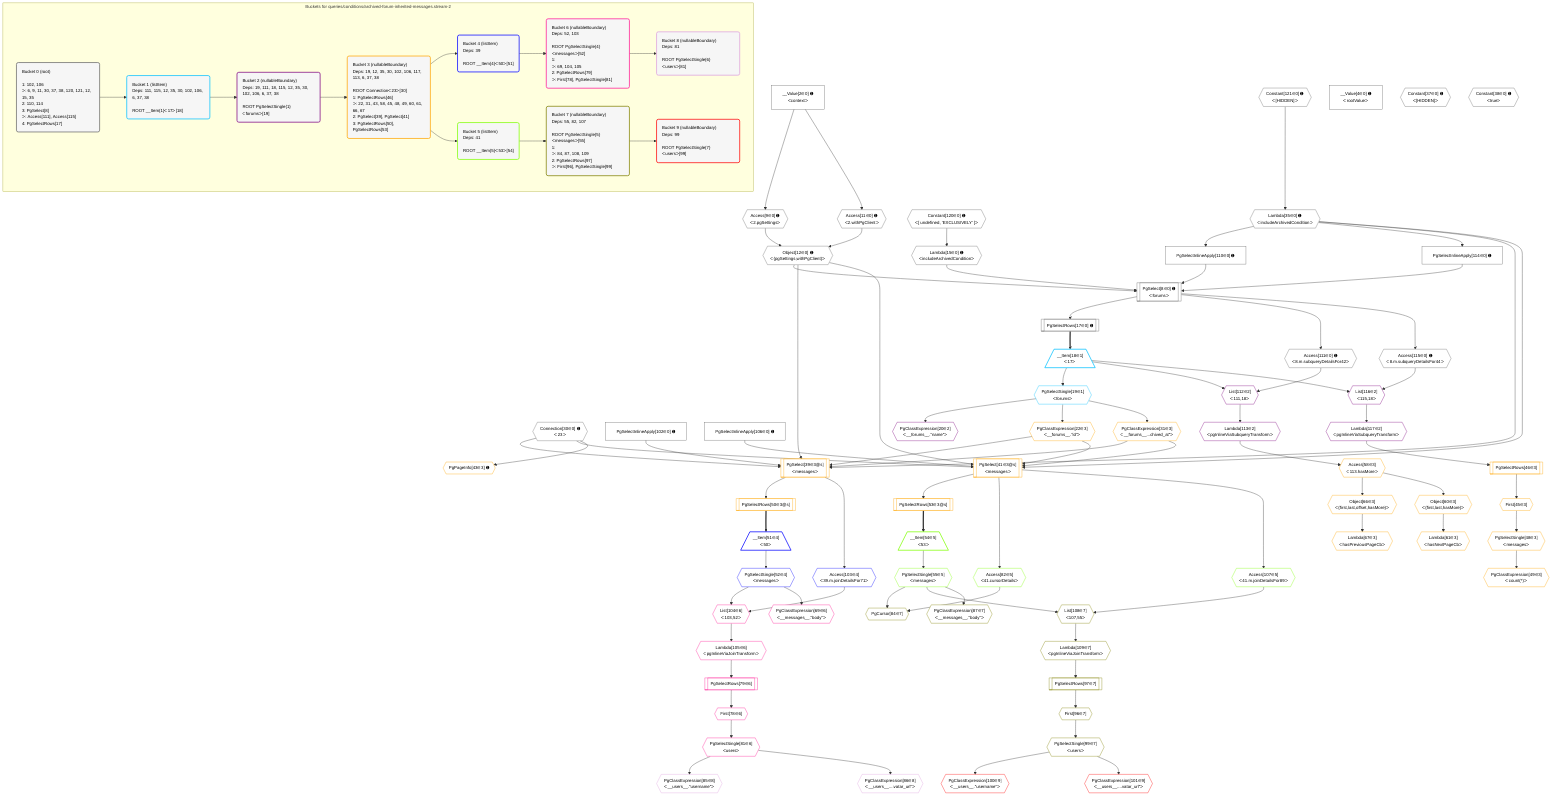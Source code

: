 %%{init: {'themeVariables': { 'fontSize': '12px'}}}%%
graph TD
    classDef path fill:#eee,stroke:#000,color:#000
    classDef plan fill:#fff,stroke-width:1px,color:#000
    classDef itemplan fill:#fff,stroke-width:2px,color:#000
    classDef unbatchedplan fill:#dff,stroke-width:1px,color:#000
    classDef sideeffectplan fill:#fcc,stroke-width:2px,color:#000
    classDef bucket fill:#f6f6f6,color:#000,stroke-width:2px,text-align:left

    subgraph "Buckets for queries/conditions/archived-forum-inherited-messages.stream-2"
    Bucket0("Bucket 0 (root)<br /><br />1: 102, 106<br />ᐳ: 6, 9, 11, 30, 37, 38, 120, 121, 12, 15, 35<br />2: 110, 114<br />3: PgSelect[8]<br />ᐳ: Access[111], Access[115]<br />4: PgSelectRows[17]"):::bucket
    Bucket1("Bucket 1 (listItem)<br />Deps: 111, 115, 12, 35, 30, 102, 106, 6, 37, 38<br /><br />ROOT __Item{1}ᐸ17ᐳ[18]"):::bucket
    Bucket2("Bucket 2 (nullableBoundary)<br />Deps: 19, 111, 18, 115, 12, 35, 30, 102, 106, 6, 37, 38<br /><br />ROOT PgSelectSingle{1}ᐸforumsᐳ[19]"):::bucket
    Bucket3("Bucket 3 (nullableBoundary)<br />Deps: 19, 12, 35, 30, 102, 106, 117, 113, 6, 37, 38<br /><br />ROOT Connectionᐸ23ᐳ[30]<br />1: PgSelectRows[46]<br />ᐳ: 22, 31, 43, 58, 45, 48, 49, 60, 61, 66, 67<br />2: PgSelect[39], PgSelect[41]<br />3: PgSelectRows[50], PgSelectRows[53]"):::bucket
    Bucket4("Bucket 4 (listItem)<br />Deps: 39<br /><br />ROOT __Item{4}ᐸ50ᐳ[51]"):::bucket
    Bucket5("Bucket 5 (listItem)<br />Deps: 41<br /><br />ROOT __Item{5}ᐸ53ᐳ[54]"):::bucket
    Bucket6("Bucket 6 (nullableBoundary)<br />Deps: 52, 103<br /><br />ROOT PgSelectSingle{4}ᐸmessagesᐳ[52]<br />1: <br />ᐳ: 69, 104, 105<br />2: PgSelectRows[79]<br />ᐳ: First[78], PgSelectSingle[81]"):::bucket
    Bucket7("Bucket 7 (nullableBoundary)<br />Deps: 55, 82, 107<br /><br />ROOT PgSelectSingle{5}ᐸmessagesᐳ[55]<br />1: <br />ᐳ: 84, 87, 108, 109<br />2: PgSelectRows[97]<br />ᐳ: First[96], PgSelectSingle[99]"):::bucket
    Bucket8("Bucket 8 (nullableBoundary)<br />Deps: 81<br /><br />ROOT PgSelectSingle{6}ᐸusersᐳ[81]"):::bucket
    Bucket9("Bucket 9 (nullableBoundary)<br />Deps: 99<br /><br />ROOT PgSelectSingle{7}ᐸusersᐳ[99]"):::bucket
    end
    Bucket0 --> Bucket1
    Bucket1 --> Bucket2
    Bucket2 --> Bucket3
    Bucket3 --> Bucket4 & Bucket5
    Bucket4 --> Bucket6
    Bucket5 --> Bucket7
    Bucket6 --> Bucket8
    Bucket7 --> Bucket9

    %% plan dependencies
    PgSelect8[["PgSelect[8∈0] ➊<br />ᐸforumsᐳ"]]:::plan
    Object12{{"Object[12∈0] ➊<br />ᐸ{pgSettings,withPgClient}ᐳ"}}:::plan
    Lambda15{{"Lambda[15∈0] ➊<br />ᐸincludeArchivedConditionᐳ"}}:::plan
    PgSelectInlineApply110["PgSelectInlineApply[110∈0] ➊"]:::plan
    PgSelectInlineApply114["PgSelectInlineApply[114∈0] ➊"]:::plan
    Object12 & Lambda15 & PgSelectInlineApply110 & PgSelectInlineApply114 --> PgSelect8
    Access9{{"Access[9∈0] ➊<br />ᐸ2.pgSettingsᐳ"}}:::plan
    Access11{{"Access[11∈0] ➊<br />ᐸ2.withPgClientᐳ"}}:::plan
    Access9 & Access11 --> Object12
    __Value2["__Value[2∈0] ➊<br />ᐸcontextᐳ"]:::plan
    __Value2 --> Access9
    __Value2 --> Access11
    Constant120{{"Constant[120∈0] ➊<br />ᐸ[ undefined, 'EXCLUSIVELY' ]ᐳ"}}:::plan
    Constant120 --> Lambda15
    PgSelectRows17[["PgSelectRows[17∈0] ➊"]]:::plan
    PgSelect8 --> PgSelectRows17
    Lambda35{{"Lambda[35∈0] ➊<br />ᐸincludeArchivedConditionᐳ"}}:::plan
    Constant121{{"Constant[121∈0] ➊<br />ᐸ[HIDDEN]ᐳ"}}:::plan
    Constant121 --> Lambda35
    Lambda35 --> PgSelectInlineApply110
    Access111{{"Access[111∈0] ➊<br />ᐸ8.m.subqueryDetailsFor42ᐳ"}}:::plan
    PgSelect8 --> Access111
    Lambda35 --> PgSelectInlineApply114
    Access115{{"Access[115∈0] ➊<br />ᐸ8.m.subqueryDetailsFor44ᐳ"}}:::plan
    PgSelect8 --> Access115
    __Value4["__Value[4∈0] ➊<br />ᐸrootValueᐳ"]:::plan
    Connection30{{"Connection[30∈0] ➊<br />ᐸ23ᐳ"}}:::plan
    Constant37{{"Constant[37∈0] ➊<br />ᐸ[HIDDEN]ᐳ"}}:::plan
    Constant38{{"Constant[38∈0] ➊<br />ᐸtrueᐳ"}}:::plan
    PgSelectInlineApply102["PgSelectInlineApply[102∈0] ➊"]:::plan
    PgSelectInlineApply106["PgSelectInlineApply[106∈0] ➊"]:::plan
    __Item18[/"__Item[18∈1]<br />ᐸ17ᐳ"\]:::itemplan
    PgSelectRows17 ==> __Item18
    PgSelectSingle19{{"PgSelectSingle[19∈1]<br />ᐸforumsᐳ"}}:::plan
    __Item18 --> PgSelectSingle19
    List112{{"List[112∈2]<br />ᐸ111,18ᐳ"}}:::plan
    Access111 & __Item18 --> List112
    List116{{"List[116∈2]<br />ᐸ115,18ᐳ"}}:::plan
    Access115 & __Item18 --> List116
    PgClassExpression20{{"PgClassExpression[20∈2]<br />ᐸ__forums__.”name”ᐳ"}}:::plan
    PgSelectSingle19 --> PgClassExpression20
    Lambda113{{"Lambda[113∈2]<br />ᐸpgInlineViaSubqueryTransformᐳ"}}:::plan
    List112 --> Lambda113
    Lambda117{{"Lambda[117∈2]<br />ᐸpgInlineViaSubqueryTransformᐳ"}}:::plan
    List116 --> Lambda117
    PgSelect39[["PgSelect[39∈3@s]<br />ᐸmessagesᐳ"]]:::plan
    PgClassExpression22{{"PgClassExpression[22∈3]<br />ᐸ__forums__.”id”ᐳ"}}:::plan
    PgClassExpression31{{"PgClassExpression[31∈3]<br />ᐸ__forums__...chived_at”ᐳ"}}:::plan
    Object12 & PgClassExpression22 & PgClassExpression31 & Lambda35 & Connection30 & PgSelectInlineApply102 --> PgSelect39
    PgSelect41[["PgSelect[41∈3@s]<br />ᐸmessagesᐳ"]]:::plan
    Object12 & PgClassExpression22 & PgClassExpression31 & Lambda35 & Connection30 & PgSelectInlineApply106 --> PgSelect41
    Object66{{"Object[66∈3]<br />ᐸ{first,last,offset,hasMore}ᐳ"}}:::plan
    Access58{{"Access[58∈3]<br />ᐸ113.hasMoreᐳ"}}:::plan
    Access58 --> Object66
    Object60{{"Object[60∈3]<br />ᐸ{first,last,hasMore}ᐳ"}}:::plan
    Access58 --> Object60
    PgSelectSingle19 --> PgClassExpression22
    PgSelectSingle19 --> PgClassExpression31
    PgPageInfo43{{"PgPageInfo[43∈3] ➊"}}:::plan
    Connection30 --> PgPageInfo43
    First45{{"First[45∈3]"}}:::plan
    PgSelectRows46[["PgSelectRows[46∈3]"]]:::plan
    PgSelectRows46 --> First45
    Lambda117 --> PgSelectRows46
    PgSelectSingle48{{"PgSelectSingle[48∈3]<br />ᐸmessagesᐳ"}}:::plan
    First45 --> PgSelectSingle48
    PgClassExpression49{{"PgClassExpression[49∈3]<br />ᐸcount(*)ᐳ"}}:::plan
    PgSelectSingle48 --> PgClassExpression49
    PgSelectRows50[["PgSelectRows[50∈3@s]"]]:::plan
    PgSelect39 --> PgSelectRows50
    PgSelectRows53[["PgSelectRows[53∈3@s]"]]:::plan
    PgSelect41 --> PgSelectRows53
    Lambda113 --> Access58
    Lambda61{{"Lambda[61∈3]<br />ᐸhasNextPageCbᐳ"}}:::plan
    Object60 --> Lambda61
    Lambda67{{"Lambda[67∈3]<br />ᐸhasPreviousPageCbᐳ"}}:::plan
    Object66 --> Lambda67
    __Item51[/"__Item[51∈4]<br />ᐸ50ᐳ"\]:::itemplan
    PgSelectRows50 ==> __Item51
    PgSelectSingle52{{"PgSelectSingle[52∈4]<br />ᐸmessagesᐳ"}}:::plan
    __Item51 --> PgSelectSingle52
    Access103{{"Access[103∈4]<br />ᐸ39.m.joinDetailsFor71ᐳ"}}:::plan
    PgSelect39 --> Access103
    List104{{"List[104∈6]<br />ᐸ103,52ᐳ"}}:::plan
    Access103 & PgSelectSingle52 --> List104
    PgClassExpression69{{"PgClassExpression[69∈6]<br />ᐸ__messages__.”body”ᐳ"}}:::plan
    PgSelectSingle52 --> PgClassExpression69
    First78{{"First[78∈6]"}}:::plan
    PgSelectRows79[["PgSelectRows[79∈6]"]]:::plan
    PgSelectRows79 --> First78
    Lambda105{{"Lambda[105∈6]<br />ᐸpgInlineViaJoinTransformᐳ"}}:::plan
    Lambda105 --> PgSelectRows79
    PgSelectSingle81{{"PgSelectSingle[81∈6]<br />ᐸusersᐳ"}}:::plan
    First78 --> PgSelectSingle81
    List104 --> Lambda105
    PgClassExpression85{{"PgClassExpression[85∈8]<br />ᐸ__users__.”username”ᐳ"}}:::plan
    PgSelectSingle81 --> PgClassExpression85
    PgClassExpression86{{"PgClassExpression[86∈8]<br />ᐸ__users__....vatar_url”ᐳ"}}:::plan
    PgSelectSingle81 --> PgClassExpression86
    __Item54[/"__Item[54∈5]<br />ᐸ53ᐳ"\]:::itemplan
    PgSelectRows53 ==> __Item54
    PgSelectSingle55{{"PgSelectSingle[55∈5]<br />ᐸmessagesᐳ"}}:::plan
    __Item54 --> PgSelectSingle55
    Access82{{"Access[82∈5]<br />ᐸ41.cursorDetailsᐳ"}}:::plan
    PgSelect41 --> Access82
    Access107{{"Access[107∈5]<br />ᐸ41.m.joinDetailsFor89ᐳ"}}:::plan
    PgSelect41 --> Access107
    PgCursor84{{"PgCursor[84∈7]"}}:::plan
    PgSelectSingle55 & Access82 --> PgCursor84
    List108{{"List[108∈7]<br />ᐸ107,55ᐳ"}}:::plan
    Access107 & PgSelectSingle55 --> List108
    PgClassExpression87{{"PgClassExpression[87∈7]<br />ᐸ__messages__.”body”ᐳ"}}:::plan
    PgSelectSingle55 --> PgClassExpression87
    First96{{"First[96∈7]"}}:::plan
    PgSelectRows97[["PgSelectRows[97∈7]"]]:::plan
    PgSelectRows97 --> First96
    Lambda109{{"Lambda[109∈7]<br />ᐸpgInlineViaJoinTransformᐳ"}}:::plan
    Lambda109 --> PgSelectRows97
    PgSelectSingle99{{"PgSelectSingle[99∈7]<br />ᐸusersᐳ"}}:::plan
    First96 --> PgSelectSingle99
    List108 --> Lambda109
    PgClassExpression100{{"PgClassExpression[100∈9]<br />ᐸ__users__.”username”ᐳ"}}:::plan
    PgSelectSingle99 --> PgClassExpression100
    PgClassExpression101{{"PgClassExpression[101∈9]<br />ᐸ__users__....vatar_url”ᐳ"}}:::plan
    PgSelectSingle99 --> PgClassExpression101

    %% define steps
    classDef bucket0 stroke:#696969
    class Bucket0,__Value2,__Value4,PgSelect8,Access9,Access11,Object12,Lambda15,PgSelectRows17,Connection30,Lambda35,Constant37,Constant38,PgSelectInlineApply102,PgSelectInlineApply106,PgSelectInlineApply110,Access111,PgSelectInlineApply114,Access115,Constant120,Constant121 bucket0
    classDef bucket1 stroke:#00bfff
    class Bucket1,__Item18,PgSelectSingle19 bucket1
    classDef bucket2 stroke:#7f007f
    class Bucket2,PgClassExpression20,List112,Lambda113,List116,Lambda117 bucket2
    classDef bucket3 stroke:#ffa500
    class Bucket3,PgClassExpression22,PgClassExpression31,PgSelect39,PgSelect41,PgPageInfo43,First45,PgSelectRows46,PgSelectSingle48,PgClassExpression49,PgSelectRows50,PgSelectRows53,Access58,Object60,Lambda61,Object66,Lambda67 bucket3
    classDef bucket4 stroke:#0000ff
    class Bucket4,__Item51,PgSelectSingle52,Access103 bucket4
    classDef bucket5 stroke:#7fff00
    class Bucket5,__Item54,PgSelectSingle55,Access82,Access107 bucket5
    classDef bucket6 stroke:#ff1493
    class Bucket6,PgClassExpression69,First78,PgSelectRows79,PgSelectSingle81,List104,Lambda105 bucket6
    classDef bucket7 stroke:#808000
    class Bucket7,PgCursor84,PgClassExpression87,First96,PgSelectRows97,PgSelectSingle99,List108,Lambda109 bucket7
    classDef bucket8 stroke:#dda0dd
    class Bucket8,PgClassExpression85,PgClassExpression86 bucket8
    classDef bucket9 stroke:#ff0000
    class Bucket9,PgClassExpression100,PgClassExpression101 bucket9